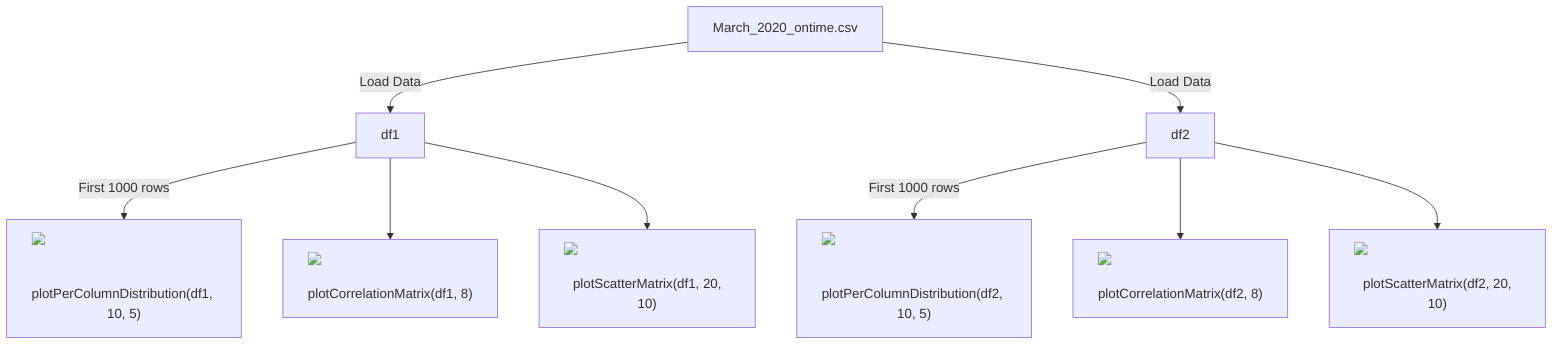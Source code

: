 flowchart TD
    A["March_2019_ontime.csv"] -->|Load Data| B["df1"]
    A["March_2020_ontime.csv"] -->|Load Data| C["df2"]
    %% Data loading nodes
    B -->|First 1000 rows| D["<img src='dummy_plots/barplot_template.svg'/> <br/> plotPerColumnDistribution(df1, 10, 5)"]
    B --> E["<img src='dummy_plots/boxplot_template.svg'/> <br/> plotCorrelationMatrix(df1, 8)"]
    B --> F["<img src='dummy_plots/scatter_plot_template.svg'/> <br/> plotScatterMatrix(df1, 20, 10)"]
    %% Plotting data from df1
    C -->|First 1000 rows| G["<img src='dummy_plots/barplot_template.svg'/> <br/> plotPerColumnDistribution(df2, 10, 5)"]
    C --> H["<img src='dummy_plots/boxplot_template.svg'/> <br/> plotCorrelationMatrix(df2, 8)"]
    C --> I["<img src='dummy_plots/scatter_plot_template.svg'/> <br/> plotScatterMatrix(df2, 20, 10)"]
    %% Plotting data from df2